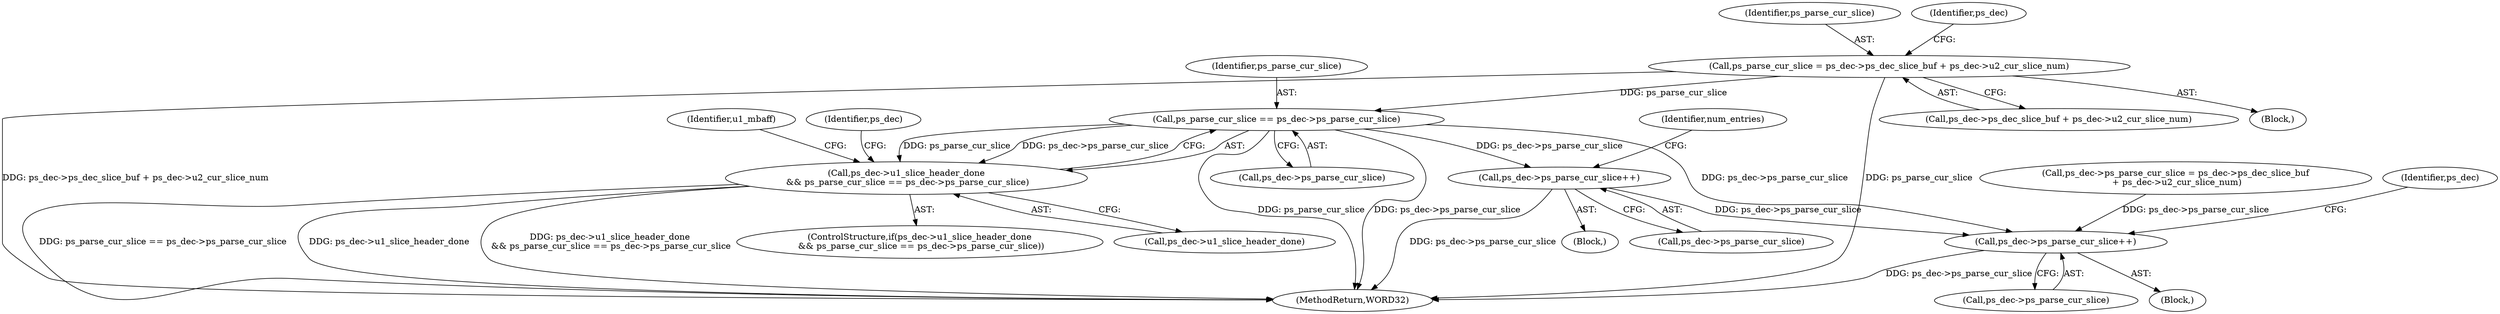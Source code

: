 digraph "0_Android_9a00f562a612d56e7b2b989d168647db900ba6cf@integer" {
"1000546" [label="(Call,ps_parse_cur_slice = ps_dec->ps_dec_slice_buf + ps_dec->u2_cur_slice_num)"];
"1000560" [label="(Call,ps_parse_cur_slice == ps_dec->ps_parse_cur_slice)"];
"1000556" [label="(Call,ps_dec->u1_slice_header_done\n && ps_parse_cur_slice == ps_dec->ps_parse_cur_slice)"];
"1000821" [label="(Call,ps_dec->ps_parse_cur_slice++)"];
"1001408" [label="(Call,ps_dec->ps_parse_cur_slice++)"];
"1000560" [label="(Call,ps_parse_cur_slice == ps_dec->ps_parse_cur_slice)"];
"1000547" [label="(Identifier,ps_parse_cur_slice)"];
"1000802" [label="(Block,)"];
"1000557" [label="(Call,ps_dec->u1_slice_header_done)"];
"1001407" [label="(Block,)"];
"1001450" [label="(MethodReturn,WORD32)"];
"1000822" [label="(Call,ps_dec->ps_parse_cur_slice)"];
"1000568" [label="(Identifier,u1_mbaff)"];
"1000556" [label="(Call,ps_dec->u1_slice_header_done\n && ps_parse_cur_slice == ps_dec->ps_parse_cur_slice)"];
"1001414" [label="(Identifier,ps_dec)"];
"1000827" [label="(Call,ps_dec->ps_parse_cur_slice = ps_dec->ps_dec_slice_buf\n + ps_dec->u2_cur_slice_num)"];
"1000561" [label="(Identifier,ps_parse_cur_slice)"];
"1000843" [label="(Identifier,num_entries)"];
"1000562" [label="(Call,ps_dec->ps_parse_cur_slice)"];
"1000548" [label="(Call,ps_dec->ps_dec_slice_buf + ps_dec->u2_cur_slice_num)"];
"1000555" [label="(ControlStructure,if(ps_dec->u1_slice_header_done\n && ps_parse_cur_slice == ps_dec->ps_parse_cur_slice))"];
"1000546" [label="(Call,ps_parse_cur_slice = ps_dec->ps_dec_slice_buf + ps_dec->u2_cur_slice_num)"];
"1001409" [label="(Call,ps_dec->ps_parse_cur_slice)"];
"1000829" [label="(Identifier,ps_dec)"];
"1000558" [label="(Identifier,ps_dec)"];
"1000544" [label="(Block,)"];
"1001408" [label="(Call,ps_dec->ps_parse_cur_slice++)"];
"1000821" [label="(Call,ps_dec->ps_parse_cur_slice++)"];
"1000546" -> "1000544"  [label="AST: "];
"1000546" -> "1000548"  [label="CFG: "];
"1000547" -> "1000546"  [label="AST: "];
"1000548" -> "1000546"  [label="AST: "];
"1000558" -> "1000546"  [label="CFG: "];
"1000546" -> "1001450"  [label="DDG: ps_dec->ps_dec_slice_buf + ps_dec->u2_cur_slice_num"];
"1000546" -> "1001450"  [label="DDG: ps_parse_cur_slice"];
"1000546" -> "1000560"  [label="DDG: ps_parse_cur_slice"];
"1000560" -> "1000556"  [label="AST: "];
"1000560" -> "1000562"  [label="CFG: "];
"1000561" -> "1000560"  [label="AST: "];
"1000562" -> "1000560"  [label="AST: "];
"1000556" -> "1000560"  [label="CFG: "];
"1000560" -> "1001450"  [label="DDG: ps_dec->ps_parse_cur_slice"];
"1000560" -> "1001450"  [label="DDG: ps_parse_cur_slice"];
"1000560" -> "1000556"  [label="DDG: ps_parse_cur_slice"];
"1000560" -> "1000556"  [label="DDG: ps_dec->ps_parse_cur_slice"];
"1000560" -> "1000821"  [label="DDG: ps_dec->ps_parse_cur_slice"];
"1000560" -> "1001408"  [label="DDG: ps_dec->ps_parse_cur_slice"];
"1000556" -> "1000555"  [label="AST: "];
"1000556" -> "1000557"  [label="CFG: "];
"1000557" -> "1000556"  [label="AST: "];
"1000568" -> "1000556"  [label="CFG: "];
"1000829" -> "1000556"  [label="CFG: "];
"1000556" -> "1001450"  [label="DDG: ps_parse_cur_slice == ps_dec->ps_parse_cur_slice"];
"1000556" -> "1001450"  [label="DDG: ps_dec->u1_slice_header_done"];
"1000556" -> "1001450"  [label="DDG: ps_dec->u1_slice_header_done\n && ps_parse_cur_slice == ps_dec->ps_parse_cur_slice"];
"1000821" -> "1000802"  [label="AST: "];
"1000821" -> "1000822"  [label="CFG: "];
"1000822" -> "1000821"  [label="AST: "];
"1000843" -> "1000821"  [label="CFG: "];
"1000821" -> "1001450"  [label="DDG: ps_dec->ps_parse_cur_slice"];
"1000821" -> "1001408"  [label="DDG: ps_dec->ps_parse_cur_slice"];
"1001408" -> "1001407"  [label="AST: "];
"1001408" -> "1001409"  [label="CFG: "];
"1001409" -> "1001408"  [label="AST: "];
"1001414" -> "1001408"  [label="CFG: "];
"1001408" -> "1001450"  [label="DDG: ps_dec->ps_parse_cur_slice"];
"1000827" -> "1001408"  [label="DDG: ps_dec->ps_parse_cur_slice"];
}
